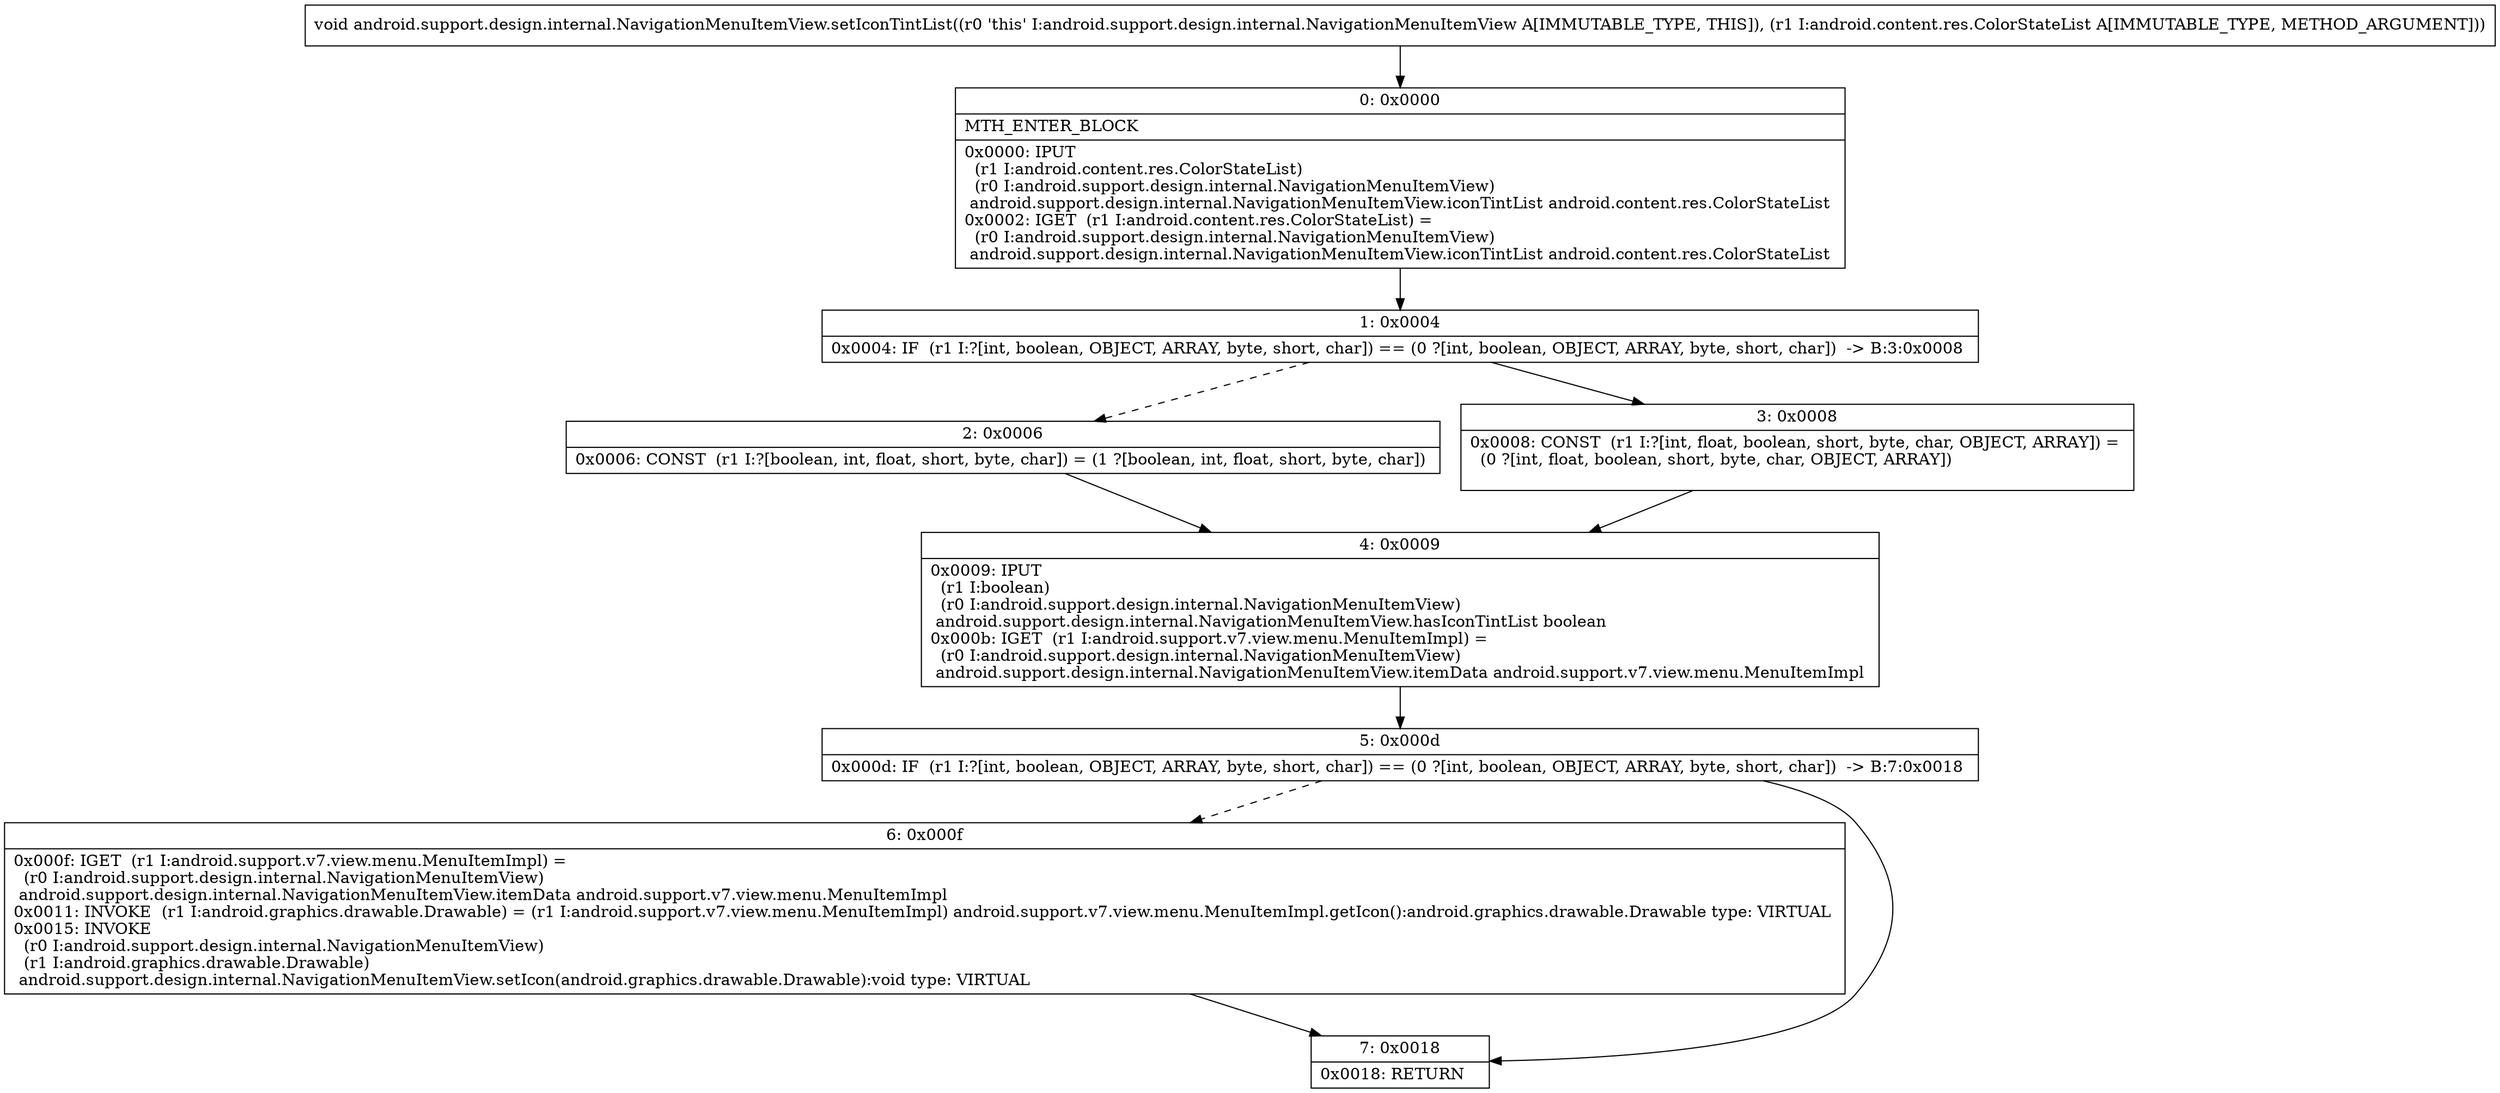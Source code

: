 digraph "CFG forandroid.support.design.internal.NavigationMenuItemView.setIconTintList(Landroid\/content\/res\/ColorStateList;)V" {
Node_0 [shape=record,label="{0\:\ 0x0000|MTH_ENTER_BLOCK\l|0x0000: IPUT  \l  (r1 I:android.content.res.ColorStateList)\l  (r0 I:android.support.design.internal.NavigationMenuItemView)\l android.support.design.internal.NavigationMenuItemView.iconTintList android.content.res.ColorStateList \l0x0002: IGET  (r1 I:android.content.res.ColorStateList) = \l  (r0 I:android.support.design.internal.NavigationMenuItemView)\l android.support.design.internal.NavigationMenuItemView.iconTintList android.content.res.ColorStateList \l}"];
Node_1 [shape=record,label="{1\:\ 0x0004|0x0004: IF  (r1 I:?[int, boolean, OBJECT, ARRAY, byte, short, char]) == (0 ?[int, boolean, OBJECT, ARRAY, byte, short, char])  \-\> B:3:0x0008 \l}"];
Node_2 [shape=record,label="{2\:\ 0x0006|0x0006: CONST  (r1 I:?[boolean, int, float, short, byte, char]) = (1 ?[boolean, int, float, short, byte, char]) \l}"];
Node_3 [shape=record,label="{3\:\ 0x0008|0x0008: CONST  (r1 I:?[int, float, boolean, short, byte, char, OBJECT, ARRAY]) = \l  (0 ?[int, float, boolean, short, byte, char, OBJECT, ARRAY])\l \l}"];
Node_4 [shape=record,label="{4\:\ 0x0009|0x0009: IPUT  \l  (r1 I:boolean)\l  (r0 I:android.support.design.internal.NavigationMenuItemView)\l android.support.design.internal.NavigationMenuItemView.hasIconTintList boolean \l0x000b: IGET  (r1 I:android.support.v7.view.menu.MenuItemImpl) = \l  (r0 I:android.support.design.internal.NavigationMenuItemView)\l android.support.design.internal.NavigationMenuItemView.itemData android.support.v7.view.menu.MenuItemImpl \l}"];
Node_5 [shape=record,label="{5\:\ 0x000d|0x000d: IF  (r1 I:?[int, boolean, OBJECT, ARRAY, byte, short, char]) == (0 ?[int, boolean, OBJECT, ARRAY, byte, short, char])  \-\> B:7:0x0018 \l}"];
Node_6 [shape=record,label="{6\:\ 0x000f|0x000f: IGET  (r1 I:android.support.v7.view.menu.MenuItemImpl) = \l  (r0 I:android.support.design.internal.NavigationMenuItemView)\l android.support.design.internal.NavigationMenuItemView.itemData android.support.v7.view.menu.MenuItemImpl \l0x0011: INVOKE  (r1 I:android.graphics.drawable.Drawable) = (r1 I:android.support.v7.view.menu.MenuItemImpl) android.support.v7.view.menu.MenuItemImpl.getIcon():android.graphics.drawable.Drawable type: VIRTUAL \l0x0015: INVOKE  \l  (r0 I:android.support.design.internal.NavigationMenuItemView)\l  (r1 I:android.graphics.drawable.Drawable)\l android.support.design.internal.NavigationMenuItemView.setIcon(android.graphics.drawable.Drawable):void type: VIRTUAL \l}"];
Node_7 [shape=record,label="{7\:\ 0x0018|0x0018: RETURN   \l}"];
MethodNode[shape=record,label="{void android.support.design.internal.NavigationMenuItemView.setIconTintList((r0 'this' I:android.support.design.internal.NavigationMenuItemView A[IMMUTABLE_TYPE, THIS]), (r1 I:android.content.res.ColorStateList A[IMMUTABLE_TYPE, METHOD_ARGUMENT])) }"];
MethodNode -> Node_0;
Node_0 -> Node_1;
Node_1 -> Node_2[style=dashed];
Node_1 -> Node_3;
Node_2 -> Node_4;
Node_3 -> Node_4;
Node_4 -> Node_5;
Node_5 -> Node_6[style=dashed];
Node_5 -> Node_7;
Node_6 -> Node_7;
}

